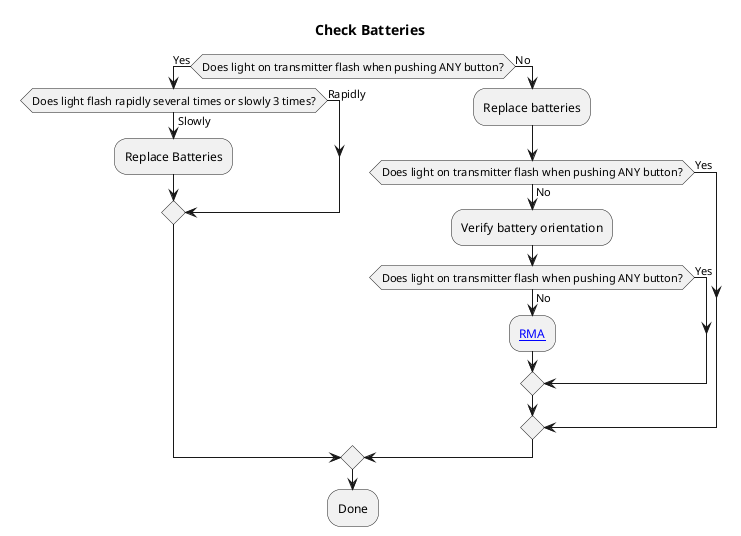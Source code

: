 @startuml
title Check Batteries
if (Does light on transmitter flash when pushing ANY button?) then (Yes)
    if (Does light flash rapidly several times or slowly 3 times?) then (Rapidly)
    else (Slowly)
        :Replace Batteries;
    endif
else (No)
    :Replace batteries;
    if (Does light on transmitter flash when pushing ANY button?) then (Yes)
    else (No)
        :Verify battery orientation;
        if (Does light on transmitter flash when pushing ANY button?) then (Yes)
        else (No)
            :[[http://rfhero.com/request-rma.php RMA]];
        endif
    endif
endif
:Done;
@enduml